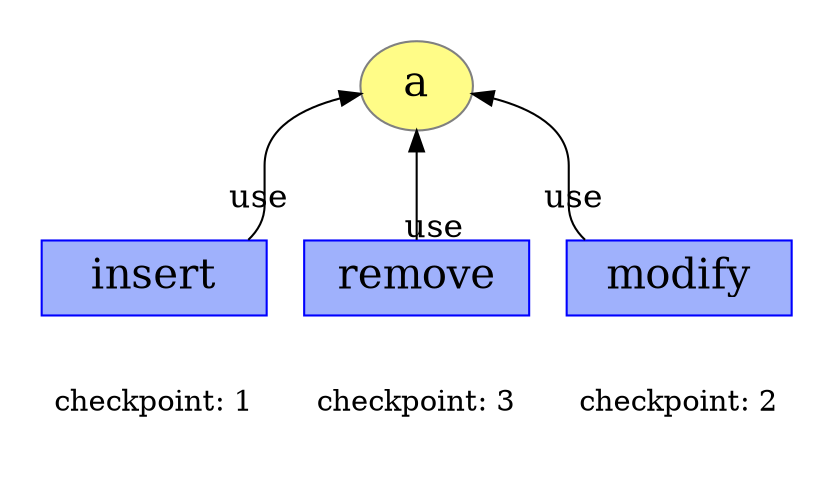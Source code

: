 digraph "PROV" { size="16,12"; rankdir="BT";
ranksep=0.1; 

subgraph cluster_1 {
    color=white
    "g/modify" [shape=box color=white fixedsize=true width=1.5]
    "g/remove" [shape=box color=white fixedsize=true width=1.5]
    "g/insert" [shape=box color=white fixedsize=true width=1.5]

    edge [minlen=6]

"g/a" [fillcolor="#FFFC87",color="#808080",style="filled",label="a",URL="g/a",fontsize="20"]
"g/insert" [fillcolor="#9FB1FC",color="#0000FF",shape="polygon",sides="4",style="filled",label="insert",URL="g/insert",fontsize="20"]
"g/remove" [fillcolor="#9FB1FC",color="#0000FF",shape="polygon",sides="4",style="filled",label="remove",URL="g/remove",fontsize="20"]
"g/modify" [fillcolor="#9FB1FC",color="#0000FF",shape="polygon",sides="4",style="filled",label="modify",URL="g/modify",fontsize="20"]
"g/insert" -> "g/a" [labelfontsize="16",labeldistance="2",labelangle="-30",rotation="20",taillabel="use",dist="2",angle="-30"]
"g/remove" -> "g/a" [labelfontsize="16",labeldistance="1",labelangle="60.0",rotation="20",taillabel="use"]
"g/modify" -> "g/a" [labelfontsize="16",labeldistance="2",labelangle="30",rotation="20",taillabel="use",dist="2",angle="30"]

}

subgraph cluster_0 {
    color=white
    node [shape=box color=white fixedsize=true width=1.5]
    chk1 [label="checkpoint: 1" ]
    chk3 [label="checkpoint: 3"]
    chk2 [label="checkpoint: 2" ]
    chk1 -> "g/insert" [style=invis]
    chk3 -> "g/remove" [style=invis]
    chk2 -> "g/modify" [style=invis]
}
}